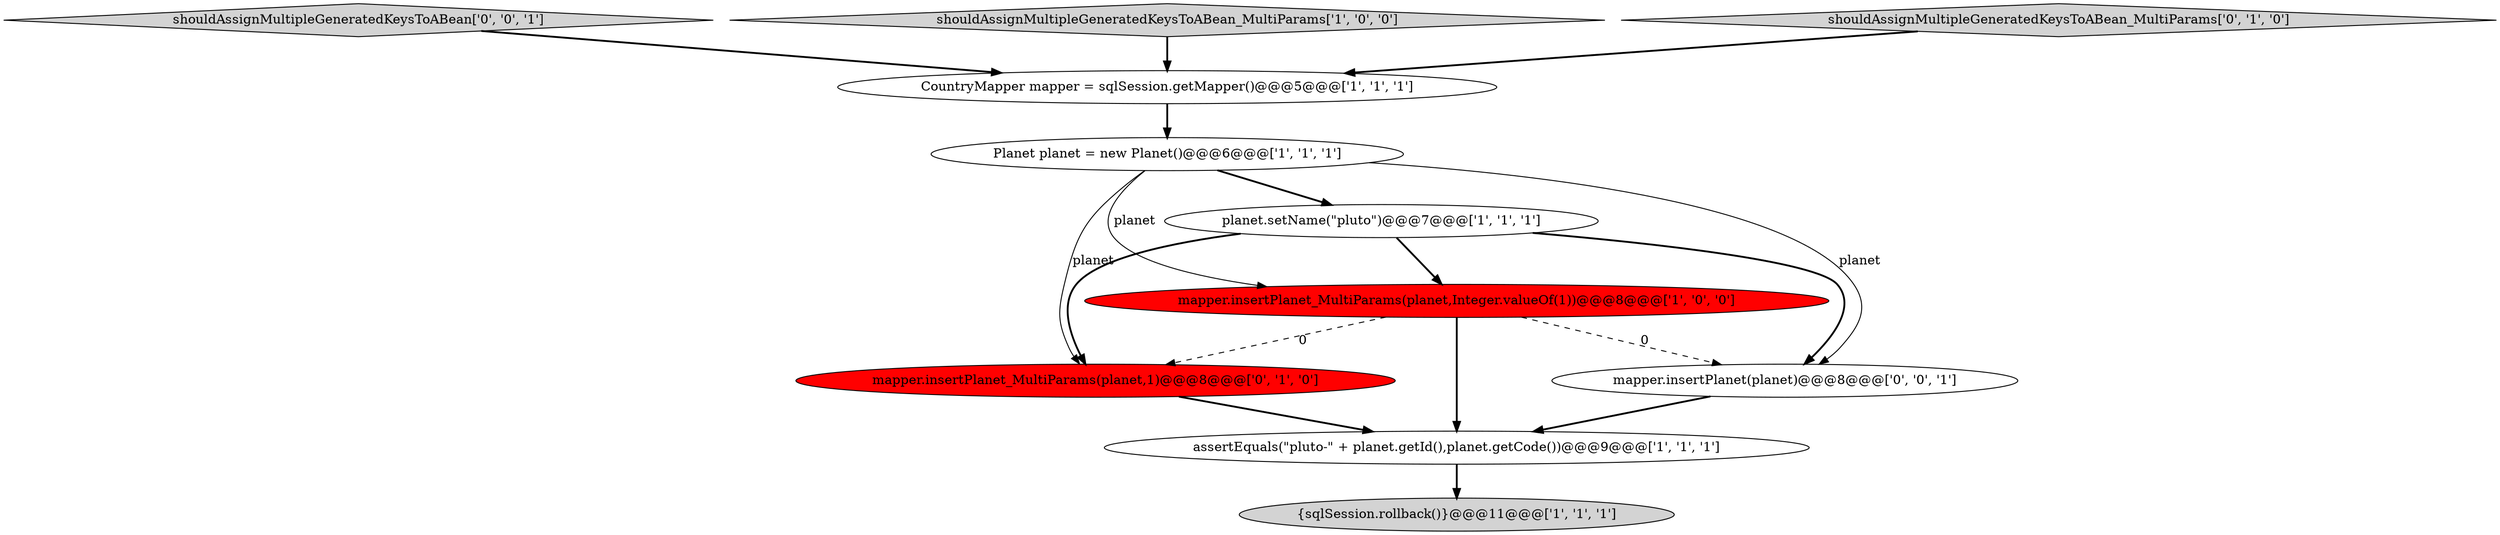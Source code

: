 digraph {
4 [style = filled, label = "{sqlSession.rollback()}@@@11@@@['1', '1', '1']", fillcolor = lightgray, shape = ellipse image = "AAA0AAABBB1BBB"];
3 [style = filled, label = "Planet planet = new Planet()@@@6@@@['1', '1', '1']", fillcolor = white, shape = ellipse image = "AAA0AAABBB1BBB"];
6 [style = filled, label = "planet.setName(\"pluto\")@@@7@@@['1', '1', '1']", fillcolor = white, shape = ellipse image = "AAA0AAABBB1BBB"];
8 [style = filled, label = "mapper.insertPlanet_MultiParams(planet,1)@@@8@@@['0', '1', '0']", fillcolor = red, shape = ellipse image = "AAA1AAABBB2BBB"];
10 [style = filled, label = "shouldAssignMultipleGeneratedKeysToABean['0', '0', '1']", fillcolor = lightgray, shape = diamond image = "AAA0AAABBB3BBB"];
1 [style = filled, label = "mapper.insertPlanet_MultiParams(planet,Integer.valueOf(1))@@@8@@@['1', '0', '0']", fillcolor = red, shape = ellipse image = "AAA1AAABBB1BBB"];
2 [style = filled, label = "shouldAssignMultipleGeneratedKeysToABean_MultiParams['1', '0', '0']", fillcolor = lightgray, shape = diamond image = "AAA0AAABBB1BBB"];
0 [style = filled, label = "CountryMapper mapper = sqlSession.getMapper()@@@5@@@['1', '1', '1']", fillcolor = white, shape = ellipse image = "AAA0AAABBB1BBB"];
5 [style = filled, label = "assertEquals(\"pluto-\" + planet.getId(),planet.getCode())@@@9@@@['1', '1', '1']", fillcolor = white, shape = ellipse image = "AAA0AAABBB1BBB"];
7 [style = filled, label = "shouldAssignMultipleGeneratedKeysToABean_MultiParams['0', '1', '0']", fillcolor = lightgray, shape = diamond image = "AAA0AAABBB2BBB"];
9 [style = filled, label = "mapper.insertPlanet(planet)@@@8@@@['0', '0', '1']", fillcolor = white, shape = ellipse image = "AAA0AAABBB3BBB"];
1->5 [style = bold, label=""];
0->3 [style = bold, label=""];
9->5 [style = bold, label=""];
6->1 [style = bold, label=""];
10->0 [style = bold, label=""];
3->6 [style = bold, label=""];
3->8 [style = solid, label="planet"];
3->9 [style = solid, label="planet"];
2->0 [style = bold, label=""];
7->0 [style = bold, label=""];
1->8 [style = dashed, label="0"];
1->9 [style = dashed, label="0"];
6->9 [style = bold, label=""];
8->5 [style = bold, label=""];
3->1 [style = solid, label="planet"];
5->4 [style = bold, label=""];
6->8 [style = bold, label=""];
}
